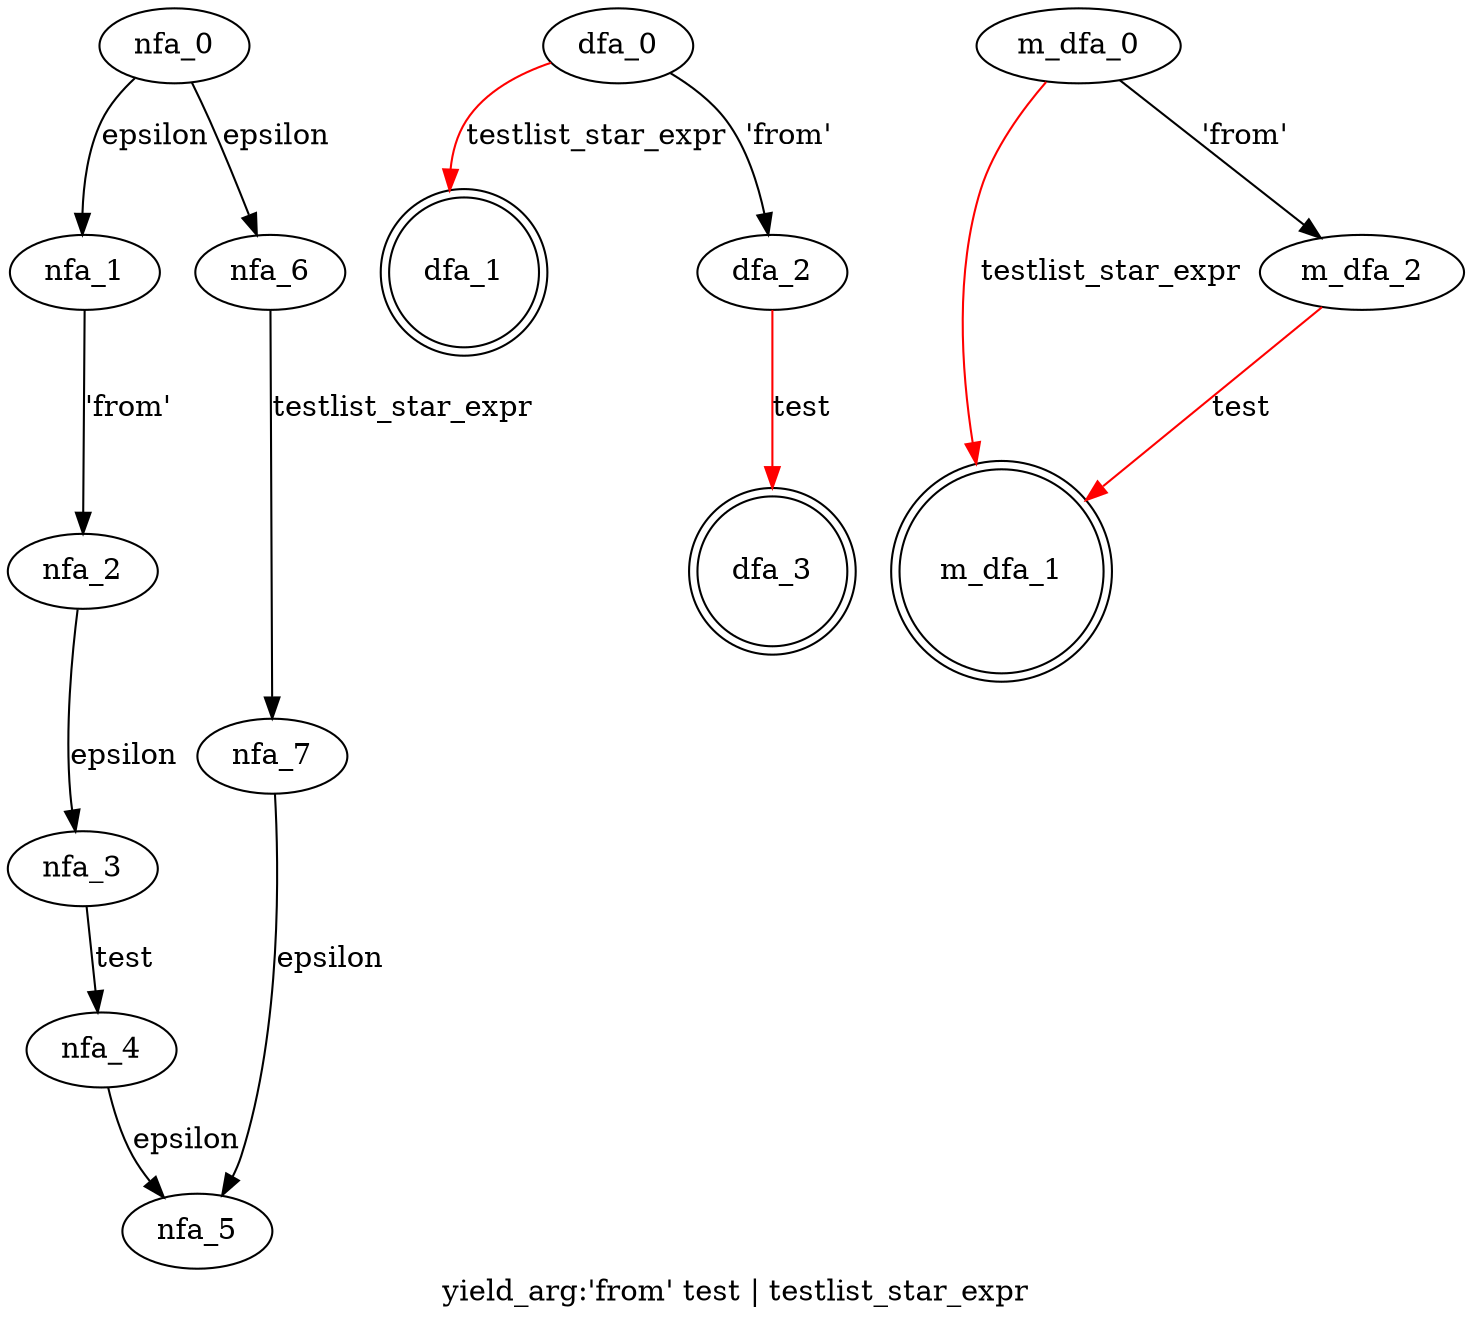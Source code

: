 digraph yield_arg {
 graph[label="yield_arg:'from' test | testlist_star_expr"]
 subgraph yield_arg_nfa {
  nfa_0->nfa_1[label="epsilon"]
  nfa_1->nfa_2[label="'from'"]
  nfa_2->nfa_3[label="epsilon"]
  nfa_3->nfa_4[label="test"]
  nfa_4->nfa_5[label="epsilon"]
  nfa_0->nfa_6[label="epsilon"]
  nfa_6->nfa_7[label="testlist_star_expr"]
  nfa_7->nfa_5[label="epsilon"]
  }
 subgraph yield_arg_dfa {
  dfa_0->dfa_1[label="testlist_star_expr",color=red]
  dfa_0->dfa_2[label="'from'"]
  dfa_2->dfa_3[label="test",color=red]
  dfa_1[shape=doublecircle]
  dfa_3[shape=doublecircle]
  }
 subgraph yield_arg_m_dfa {
  m_dfa_0->m_dfa_1[label="testlist_star_expr",color=red]
  m_dfa_0->m_dfa_2[label="'from'"]
  m_dfa_2->m_dfa_1[label="test",color=red]
  m_dfa_1[shape=doublecircle]
  }
}
